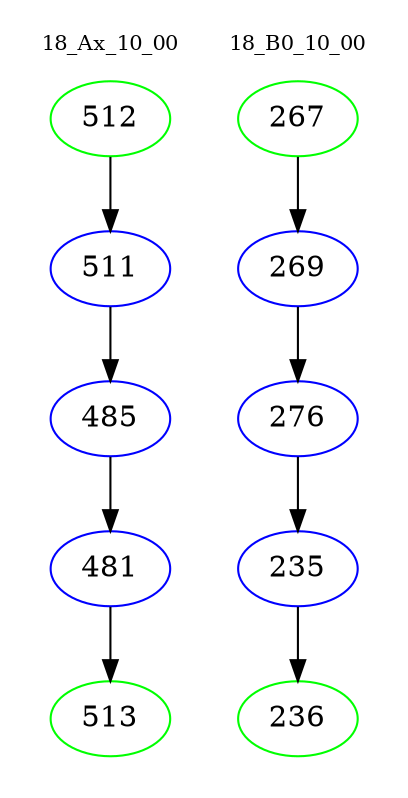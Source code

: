 digraph{
subgraph cluster_0 {
color = white
label = "18_Ax_10_00";
fontsize=10;
T0_512 [label="512", color="green"]
T0_512 -> T0_511 [color="black"]
T0_511 [label="511", color="blue"]
T0_511 -> T0_485 [color="black"]
T0_485 [label="485", color="blue"]
T0_485 -> T0_481 [color="black"]
T0_481 [label="481", color="blue"]
T0_481 -> T0_513 [color="black"]
T0_513 [label="513", color="green"]
}
subgraph cluster_1 {
color = white
label = "18_B0_10_00";
fontsize=10;
T1_267 [label="267", color="green"]
T1_267 -> T1_269 [color="black"]
T1_269 [label="269", color="blue"]
T1_269 -> T1_276 [color="black"]
T1_276 [label="276", color="blue"]
T1_276 -> T1_235 [color="black"]
T1_235 [label="235", color="blue"]
T1_235 -> T1_236 [color="black"]
T1_236 [label="236", color="green"]
}
}
